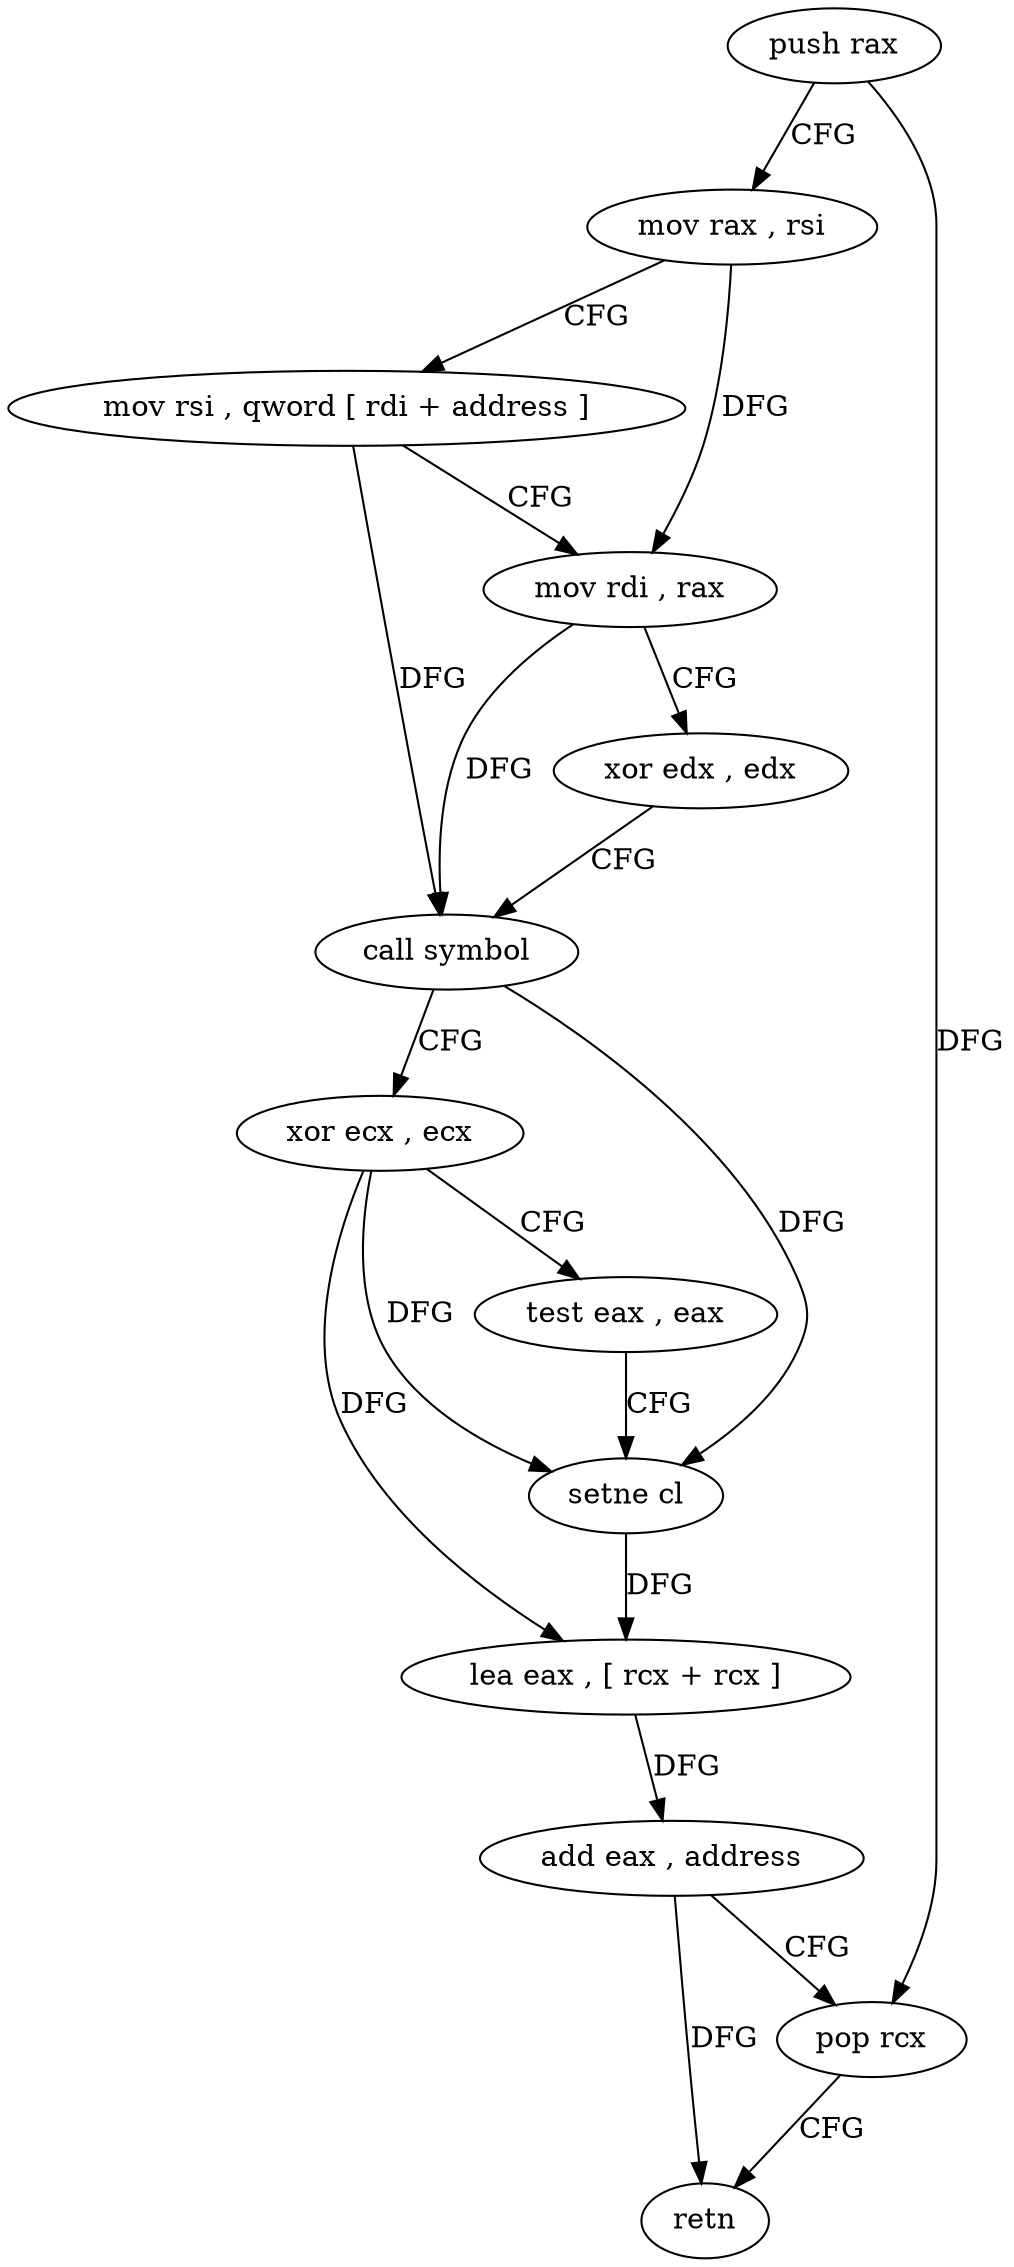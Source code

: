 digraph "func" {
"4209728" [label = "push rax" ]
"4209729" [label = "mov rax , rsi" ]
"4209732" [label = "mov rsi , qword [ rdi + address ]" ]
"4209736" [label = "mov rdi , rax" ]
"4209739" [label = "xor edx , edx" ]
"4209741" [label = "call symbol" ]
"4209746" [label = "xor ecx , ecx" ]
"4209748" [label = "test eax , eax" ]
"4209750" [label = "setne cl" ]
"4209753" [label = "lea eax , [ rcx + rcx ]" ]
"4209756" [label = "add eax , address" ]
"4209759" [label = "pop rcx" ]
"4209760" [label = "retn" ]
"4209728" -> "4209729" [ label = "CFG" ]
"4209728" -> "4209759" [ label = "DFG" ]
"4209729" -> "4209732" [ label = "CFG" ]
"4209729" -> "4209736" [ label = "DFG" ]
"4209732" -> "4209736" [ label = "CFG" ]
"4209732" -> "4209741" [ label = "DFG" ]
"4209736" -> "4209739" [ label = "CFG" ]
"4209736" -> "4209741" [ label = "DFG" ]
"4209739" -> "4209741" [ label = "CFG" ]
"4209741" -> "4209746" [ label = "CFG" ]
"4209741" -> "4209750" [ label = "DFG" ]
"4209746" -> "4209748" [ label = "CFG" ]
"4209746" -> "4209750" [ label = "DFG" ]
"4209746" -> "4209753" [ label = "DFG" ]
"4209748" -> "4209750" [ label = "CFG" ]
"4209750" -> "4209753" [ label = "DFG" ]
"4209753" -> "4209756" [ label = "DFG" ]
"4209756" -> "4209759" [ label = "CFG" ]
"4209756" -> "4209760" [ label = "DFG" ]
"4209759" -> "4209760" [ label = "CFG" ]
}
